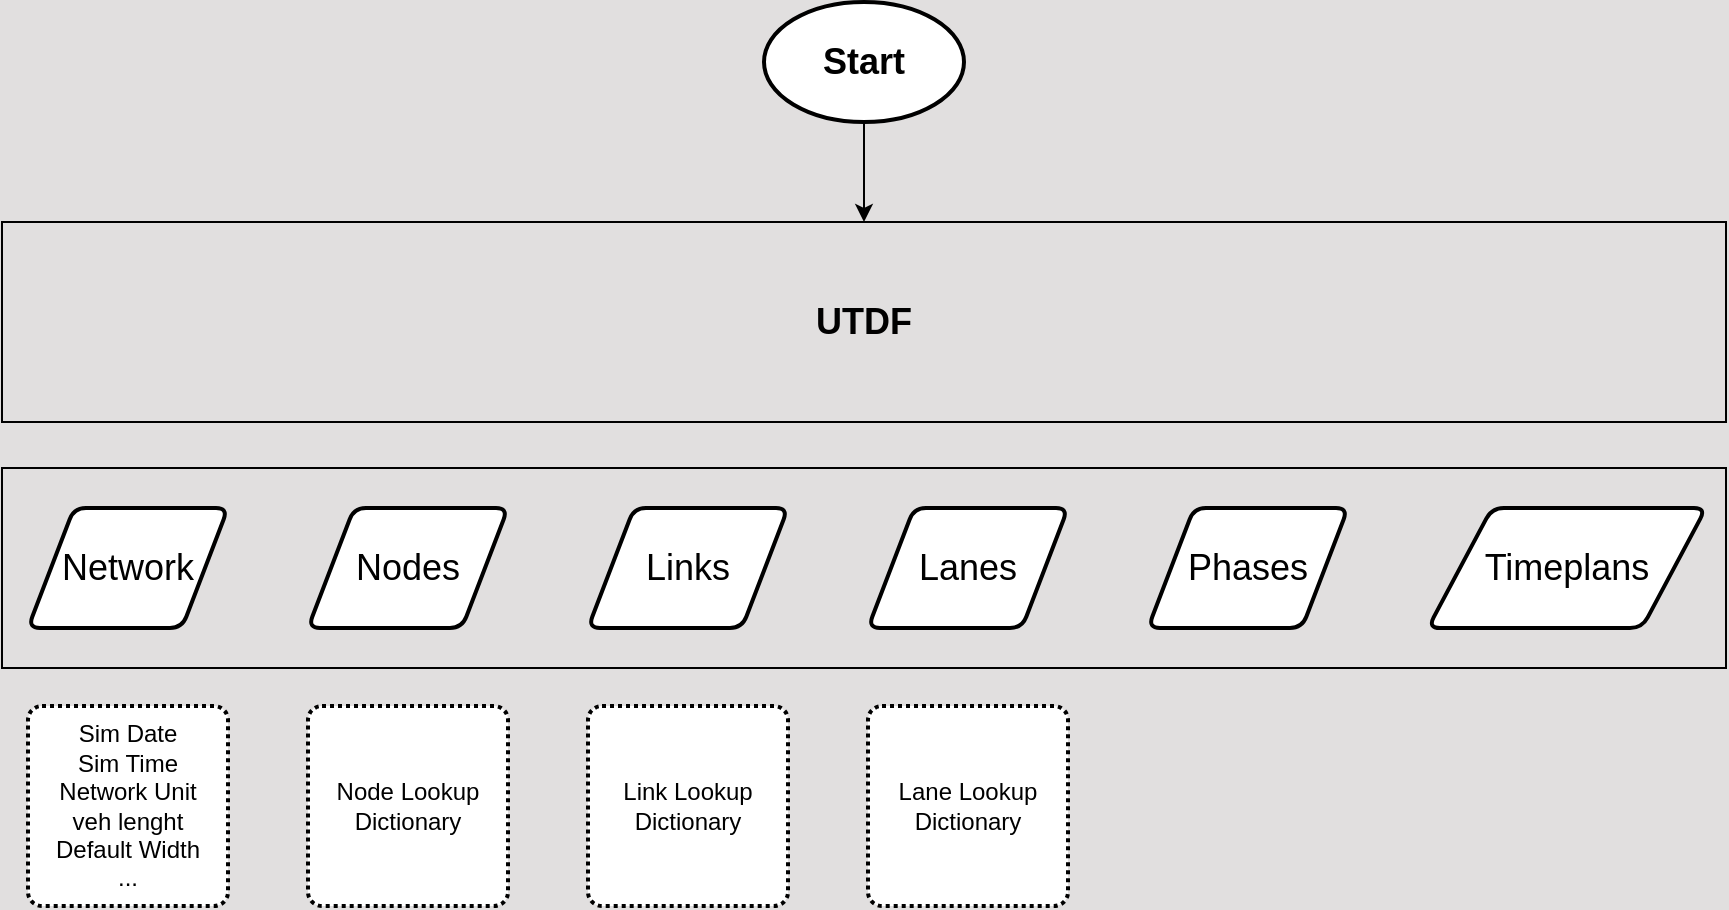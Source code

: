 <mxfile>
    <diagram id="V2B235nyZw3wN11FFmSA" name="Page-1">
        <mxGraphModel dx="2620" dy="1898" grid="0" gridSize="10" guides="1" tooltips="1" connect="1" arrows="1" fold="1" page="0" pageScale="1" pageWidth="827" pageHeight="1169" background="light-dark(#e1dfdf, #121212)" math="0" shadow="0">
            <root>
                <mxCell id="0"/>
                <mxCell id="1" parent="0"/>
                <mxCell id="3" value="" style="rounded=0;whiteSpace=wrap;html=1;fillColor=none;" parent="1" vertex="1">
                    <mxGeometry x="-410" y="150" width="862" height="100" as="geometry"/>
                </mxCell>
                <mxCell id="2" value="&lt;font style=&quot;font-size: 18px;&quot;&gt;Nodes&lt;/font&gt;" style="shape=parallelogram;html=1;strokeWidth=2;perimeter=parallelogramPerimeter;whiteSpace=wrap;rounded=1;arcSize=12;size=0.23;" parent="1" vertex="1">
                    <mxGeometry x="-257" y="170" width="100" height="60" as="geometry"/>
                </mxCell>
                <mxCell id="4" value="&lt;font style=&quot;font-size: 18px;&quot;&gt;Links&lt;/font&gt;" style="shape=parallelogram;html=1;strokeWidth=2;perimeter=parallelogramPerimeter;whiteSpace=wrap;rounded=1;arcSize=12;size=0.23;" parent="1" vertex="1">
                    <mxGeometry x="-117" y="170" width="100" height="60" as="geometry"/>
                </mxCell>
                <mxCell id="5" value="&lt;font style=&quot;font-size: 18px;&quot;&gt;Lanes&lt;/font&gt;" style="shape=parallelogram;html=1;strokeWidth=2;perimeter=parallelogramPerimeter;whiteSpace=wrap;rounded=1;arcSize=12;size=0.23;" parent="1" vertex="1">
                    <mxGeometry x="23" y="170" width="100" height="60" as="geometry"/>
                </mxCell>
                <mxCell id="6" value="&lt;font style=&quot;font-size: 18px;&quot;&gt;Phases&lt;/font&gt;" style="shape=parallelogram;html=1;strokeWidth=2;perimeter=parallelogramPerimeter;whiteSpace=wrap;rounded=1;arcSize=12;size=0.23;" parent="1" vertex="1">
                    <mxGeometry x="163" y="170" width="100" height="60" as="geometry"/>
                </mxCell>
                <mxCell id="7" value="&lt;font style=&quot;font-size: 18px;&quot;&gt;Timeplans&lt;/font&gt;" style="shape=parallelogram;html=1;strokeWidth=2;perimeter=parallelogramPerimeter;whiteSpace=wrap;rounded=1;arcSize=12;size=0.23;" parent="1" vertex="1">
                    <mxGeometry x="303" y="170" width="139" height="60" as="geometry"/>
                </mxCell>
                <mxCell id="8" value="&lt;font style=&quot;font-size: 18px;&quot;&gt;Network&lt;/font&gt;" style="shape=parallelogram;html=1;strokeWidth=2;perimeter=parallelogramPerimeter;whiteSpace=wrap;rounded=1;arcSize=12;size=0.23;" parent="1" vertex="1">
                    <mxGeometry x="-397" y="170" width="100" height="60" as="geometry"/>
                </mxCell>
                <mxCell id="9" value="Sim Date&lt;div&gt;Sim Time&lt;/div&gt;&lt;div&gt;Network Unit&lt;/div&gt;&lt;div&gt;veh lenght&lt;/div&gt;&lt;div&gt;Default Width&lt;/div&gt;&lt;div&gt;...&lt;/div&gt;" style="rounded=1;whiteSpace=wrap;html=1;absoluteArcSize=1;arcSize=14;strokeWidth=2;dashed=1;dashPattern=1 1;" parent="1" vertex="1">
                    <mxGeometry x="-397" y="269" width="100" height="100" as="geometry"/>
                </mxCell>
                <mxCell id="10" value="Node Lookup Dictionary" style="rounded=1;whiteSpace=wrap;html=1;absoluteArcSize=1;arcSize=14;strokeWidth=2;dashed=1;dashPattern=1 1;" parent="1" vertex="1">
                    <mxGeometry x="-257" y="269" width="100" height="100" as="geometry"/>
                </mxCell>
                <mxCell id="11" value="Link Lookup&lt;div&gt;Dictionary&lt;/div&gt;" style="rounded=1;whiteSpace=wrap;html=1;absoluteArcSize=1;arcSize=14;strokeWidth=2;dashed=1;dashPattern=1 1;" parent="1" vertex="1">
                    <mxGeometry x="-117" y="269" width="100" height="100" as="geometry"/>
                </mxCell>
                <mxCell id="12" value="Lane Lookup&lt;div&gt;Dictionary&lt;/div&gt;" style="rounded=1;whiteSpace=wrap;html=1;absoluteArcSize=1;arcSize=14;strokeWidth=2;dashed=1;dashPattern=1 1;" parent="1" vertex="1">
                    <mxGeometry x="23" y="269" width="100" height="100" as="geometry"/>
                </mxCell>
                <mxCell id="13" value="&lt;font style=&quot;font-size: 18px;&quot;&gt;&lt;b&gt;UTDF&lt;/b&gt;&lt;/font&gt;" style="rounded=0;whiteSpace=wrap;html=1;fillColor=none;" parent="1" vertex="1">
                    <mxGeometry x="-410" y="27" width="862" height="100" as="geometry"/>
                </mxCell>
                <mxCell id="15" style="edgeStyle=none;html=1;exitX=0.5;exitY=1;exitDx=0;exitDy=0;exitPerimeter=0;entryX=0.5;entryY=0;entryDx=0;entryDy=0;flowAnimation=0;shadow=0;" edge="1" parent="1" source="14" target="13">
                    <mxGeometry relative="1" as="geometry"/>
                </mxCell>
                <mxCell id="14" value="&lt;font style=&quot;font-size: 18px;&quot;&gt;&lt;b&gt;Start&lt;/b&gt;&lt;/font&gt;" style="strokeWidth=2;html=1;shape=mxgraph.flowchart.start_1;whiteSpace=wrap;" parent="1" vertex="1">
                    <mxGeometry x="-29" y="-83" width="100" height="60" as="geometry"/>
                </mxCell>
            </root>
        </mxGraphModel>
    </diagram>
</mxfile>